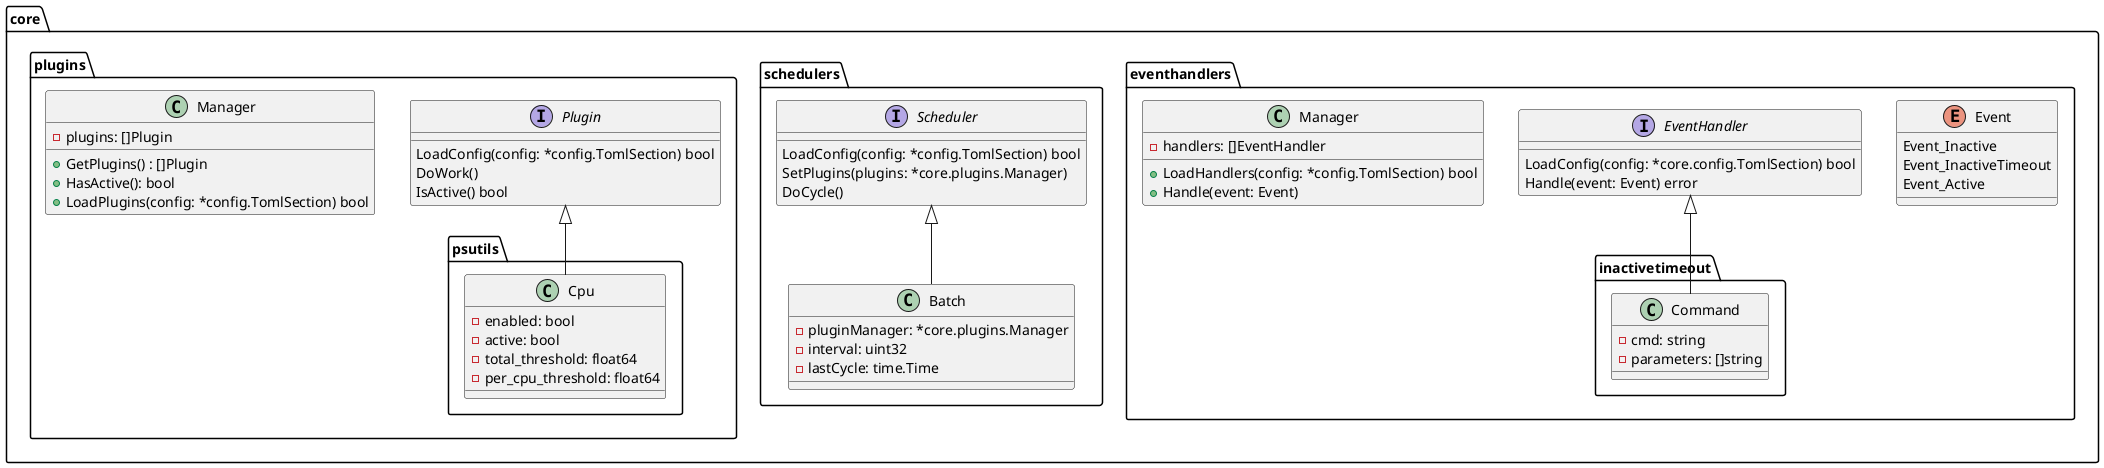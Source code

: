 
@startuml

namespace core {

    namespace eventhandlers {
        enum Event {
            Event_Inactive
            Event_InactiveTimeout
            Event_Active
        }

        interface EventHandler {
            LoadConfig(config: *core.config.TomlSection) bool
            Handle(event: Event) error
        }

        class Manager {
            - handlers: []EventHandler

            + LoadHandlers(config: *config.TomlSection) bool
            + Handle(event: Event)
        }

        namespace inactivetimeout {
            core.eventhandlers.EventHandler <|-- Command

            class Command {
                - cmd: string
                - parameters: []string
            }
        }
    }

    namespace schedulers {
        Scheduler <|-- Batch

        interface Scheduler {
            LoadConfig(config: *config.TomlSection) bool
            SetPlugins(plugins: *core.plugins.Manager)
            DoCycle()
        }

        class Batch {
            - pluginManager: *core.plugins.Manager
            - interval: uint32
            - lastCycle: time.Time
        }
    }

    namespace plugins {

        interface Plugin {
            LoadConfig(config: *config.TomlSection) bool
            DoWork()
            IsActive() bool
        }

        class Manager {
            - plugins: []Plugin

            + GetPlugins() : []Plugin
            + HasActive(): bool
            + LoadPlugins(config: *config.TomlSection) bool
        }

        namespace psutils {
            core.plugins.Plugin <|-- Cpu

            class Cpu {
                - enabled: bool
                - active: bool
                - total_threshold: float64
                - per_cpu_threshold: float64
            }
        }
    }
}

@enduml